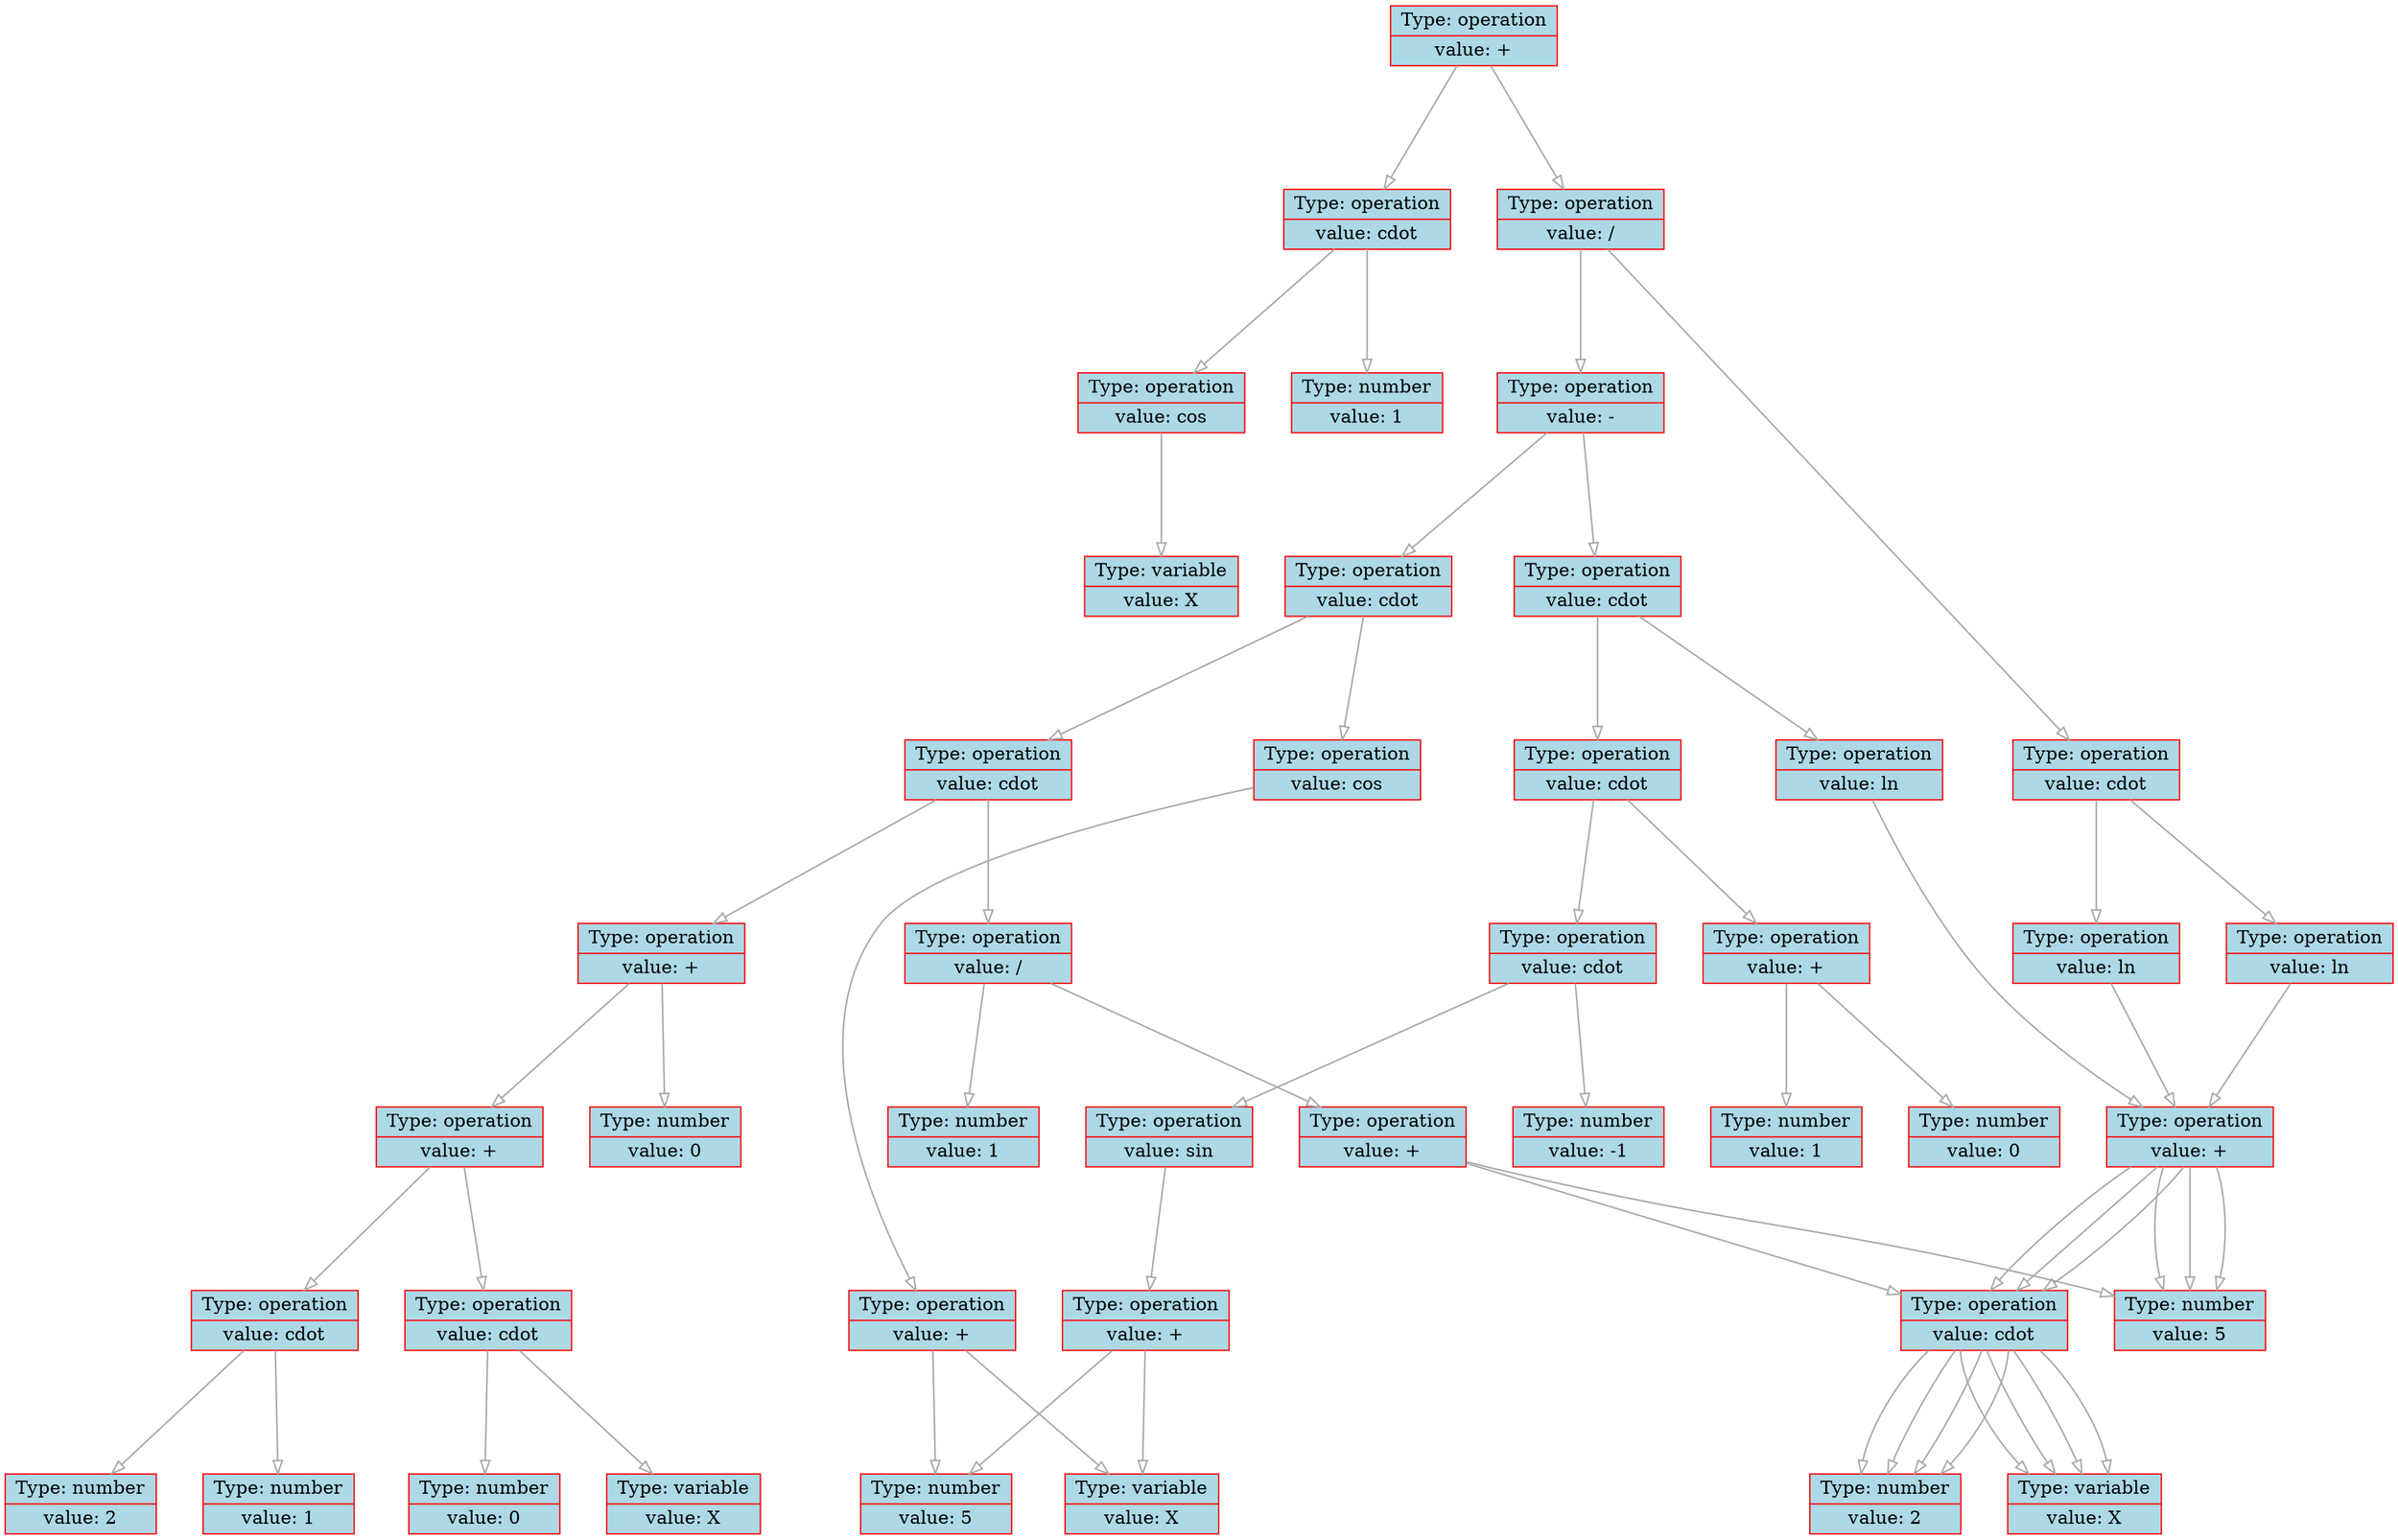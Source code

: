 
    digraph g {
        dpi      = 200;
        fontname = "Comic Sans MS";
        fontsize = 20;
        rankdir   =  TB;
        edge [color = darkgrey, arrowhead = onormal, arrowsize = 1, penwidth = 1.2]
        graph[fillcolor = lightgreen, ranksep = 1.3, nodesep = 0.5,
        style = "rounded, filled",color = green, penwidth = 2]

    Node00000253c6fb69c0[shape=record, width=0.2, style="filled", color="red", fillcolor="lightblue",label=" {Type: operation | value: +}"] 
 
Node00000253c6fb6840[shape=record, width=0.2, style="filled", color="red", fillcolor="lightblue",label=" {Type: operation | value: \cdot}"] 
 
Node00000253c6fb6d50[shape=record, width=0.2, style="filled", color="red", fillcolor="lightblue",label=" {Type: operation | value: cos}"] 
 
Node00000253c6fb6cf0[shape=record, width=0.2, style="filled", color="red", fillcolor="lightblue",label=" {Type: variable | value: X}"] 
 
Node00000253c6fb6990[shape=record, width=0.2, style="filled", color="red", fillcolor="lightblue",label=" {Type: number | value: 1}"] 
 
Node00000253c6fb6720[shape=record, width=0.2, style="filled", color="red", fillcolor="lightblue",label=" {Type: operation | value: /}"] 
 
Node00000253c6fb6bd0[shape=record, width=0.2, style="filled", color="red", fillcolor="lightblue",label=" {Type: operation | value: -}"] 
 
Node00000253c6fb6960[shape=record, width=0.2, style="filled", color="red", fillcolor="lightblue",label=" {Type: operation | value: \cdot}"] 
 
Node00000253c6fb6900[shape=record, width=0.2, style="filled", color="red", fillcolor="lightblue",label=" {Type: operation | value: \cdot}"] 
 
Node00000253c6fb6660[shape=record, width=0.2, style="filled", color="red", fillcolor="lightblue",label=" {Type: operation | value: \cdot}"] 
 
Node00000253c6fb6690[shape=record, width=0.2, style="filled", color="red", fillcolor="lightblue",label=" {Type: number | value: -1}"] 
 
Node00000253c6fb6cc0[shape=record, width=0.2, style="filled", color="red", fillcolor="lightblue",label=" {Type: operation | value: sin}"] 
 
Node00000253c6fb67b0[shape=record, width=0.2, style="filled", color="red", fillcolor="lightblue",label=" {Type: operation | value: +}"] 
 
Node00000253c6fb16e0[shape=record, width=0.2, style="filled", color="red", fillcolor="lightblue",label=" {Type: variable | value: X}"] 
 
Node00000253c6fb1710[shape=record, width=0.2, style="filled", color="red", fillcolor="lightblue",label=" {Type: number | value: 5}"] 
 
Node00000253c6fb66f0[shape=record, width=0.2, style="filled", color="red", fillcolor="lightblue",label=" {Type: operation | value: +}"] 
 
Node00000253c6fb6de0[shape=record, width=0.2, style="filled", color="red", fillcolor="lightblue",label=" {Type: number | value: 1}"] 
 
Node00000253c6fb6ab0[shape=record, width=0.2, style="filled", color="red", fillcolor="lightblue",label=" {Type: number | value: 0}"] 
 
Node00000253c6fb69f0[shape=record, width=0.2, style="filled", color="red", fillcolor="lightblue",label=" {Type: operation | value: ln}"] 
 
Node00000253c6fb1860[shape=record, width=0.2, style="filled", color="red", fillcolor="lightblue",label=" {Type: operation | value: +}"] 
 
Node00000253c6fb17a0[shape=record, width=0.2, style="filled", color="red", fillcolor="lightblue",label=" {Type: number | value: 5}"] 
 
Node00000253c6fb1830[shape=record, width=0.2, style="filled", color="red", fillcolor="lightblue",label=" {Type: operation | value: \cdot}"] 
 
Node00000253c6fb17d0[shape=record, width=0.2, style="filled", color="red", fillcolor="lightblue",label=" {Type: number | value: 2}"] 
 
Node00000253c6fb1800[shape=record, width=0.2, style="filled", color="red", fillcolor="lightblue",label=" {Type: variable | value: X}"] 
 
Node00000253c6fb1af0[shape=record, width=0.2, style="filled", color="red", fillcolor="lightblue",label=" {Type: operation | value: \cdot}"] 
 
Node00000253c6fb1ac0[shape=record, width=0.2, style="filled", color="red", fillcolor="lightblue",label=" {Type: operation | value: cos}"] 
 
Node00000253c6fb1740[shape=record, width=0.2, style="filled", color="red", fillcolor="lightblue",label=" {Type: operation | value: +}"] 
 
Node00000253c6fb16e0[shape=record, width=0.2, style="filled", color="red", fillcolor="lightblue",label=" {Type: variable | value: X}"] 
 
Node00000253c6fb1710[shape=record, width=0.2, style="filled", color="red", fillcolor="lightblue",label=" {Type: number | value: 5}"] 
 
Node00000253c6fb1a30[shape=record, width=0.2, style="filled", color="red", fillcolor="lightblue",label=" {Type: operation | value: \cdot}"] 
 
Node00000253c6fb1a00[shape=record, width=0.2, style="filled", color="red", fillcolor="lightblue",label=" {Type: operation | value: /}"] 
 
Node00000253c6fb1bb0[shape=record, width=0.2, style="filled", color="red", fillcolor="lightblue",label=" {Type: number | value: 1}"] 
 
Node00000253c6fb19d0[shape=record, width=0.2, style="filled", color="red", fillcolor="lightblue",label=" {Type: operation | value: +}"] 
 
Node00000253c6fb17a0[shape=record, width=0.2, style="filled", color="red", fillcolor="lightblue",label=" {Type: number | value: 5}"] 
 
Node00000253c6fb1830[shape=record, width=0.2, style="filled", color="red", fillcolor="lightblue",label=" {Type: operation | value: \cdot}"] 
 
Node00000253c6fb17d0[shape=record, width=0.2, style="filled", color="red", fillcolor="lightblue",label=" {Type: number | value: 2}"] 
 
Node00000253c6fb1800[shape=record, width=0.2, style="filled", color="red", fillcolor="lightblue",label=" {Type: variable | value: X}"] 
 
Node00000253c6fb19a0[shape=record, width=0.2, style="filled", color="red", fillcolor="lightblue",label=" {Type: operation | value: +}"] 
 
Node00000253c6fb1cd0[shape=record, width=0.2, style="filled", color="red", fillcolor="lightblue",label=" {Type: number | value: 0}"] 
 
Node00000253c6fb1c40[shape=record, width=0.2, style="filled", color="red", fillcolor="lightblue",label=" {Type: operation | value: +}"] 
 
Node00000253c6fb1b20[shape=record, width=0.2, style="filled", color="red", fillcolor="lightblue",label=" {Type: operation | value: \cdot}"] 
 
Node00000253c6fb1ca0[shape=record, width=0.2, style="filled", color="red", fillcolor="lightblue",label=" {Type: number | value: 0}"] 
 
Node00000253c6fb1970[shape=record, width=0.2, style="filled", color="red", fillcolor="lightblue",label=" {Type: variable | value: X}"] 
 
Node00000253c6fb1a90[shape=record, width=0.2, style="filled", color="red", fillcolor="lightblue",label=" {Type: operation | value: \cdot}"] 
 
Node00000253c6fb1c70[shape=record, width=0.2, style="filled", color="red", fillcolor="lightblue",label=" {Type: number | value: 2}"] 
 
Node00000253c6fb1a60[shape=record, width=0.2, style="filled", color="red", fillcolor="lightblue",label=" {Type: number | value: 1}"] 
 
Node00000253c6fb1be0[shape=record, width=0.2, style="filled", color="red", fillcolor="lightblue",label=" {Type: operation | value: \cdot}"] 
 
Node00000253c6fb1b50[shape=record, width=0.2, style="filled", color="red", fillcolor="lightblue",label=" {Type: operation | value: ln}"] 
 
Node00000253c6fb1860[shape=record, width=0.2, style="filled", color="red", fillcolor="lightblue",label=" {Type: operation | value: +}"] 
 
Node00000253c6fb17a0[shape=record, width=0.2, style="filled", color="red", fillcolor="lightblue",label=" {Type: number | value: 5}"] 
 
Node00000253c6fb1830[shape=record, width=0.2, style="filled", color="red", fillcolor="lightblue",label=" {Type: operation | value: \cdot}"] 
 
Node00000253c6fb17d0[shape=record, width=0.2, style="filled", color="red", fillcolor="lightblue",label=" {Type: number | value: 2}"] 
 
Node00000253c6fb1800[shape=record, width=0.2, style="filled", color="red", fillcolor="lightblue",label=" {Type: variable | value: X}"] 
 
Node00000253c6fb1b80[shape=record, width=0.2, style="filled", color="red", fillcolor="lightblue",label=" {Type: operation | value: ln}"] 
 
Node00000253c6fb1860[shape=record, width=0.2, style="filled", color="red", fillcolor="lightblue",label=" {Type: operation | value: +}"] 
 
Node00000253c6fb17a0[shape=record, width=0.2, style="filled", color="red", fillcolor="lightblue",label=" {Type: number | value: 5}"] 
 
Node00000253c6fb1830[shape=record, width=0.2, style="filled", color="red", fillcolor="lightblue",label=" {Type: operation | value: \cdot}"] 
 
Node00000253c6fb17d0[shape=record, width=0.2, style="filled", color="red", fillcolor="lightblue",label=" {Type: number | value: 2}"] 
 
Node00000253c6fb1800[shape=record, width=0.2, style="filled", color="red", fillcolor="lightblue",label=" {Type: variable | value: X}"] 
 
Node00000253c6fb69c0->Node00000253c6fb6840
Node00000253c6fb6840->Node00000253c6fb6d50
Node00000253c6fb6d50->Node00000253c6fb6cf0
Node00000253c6fb6840->Node00000253c6fb6990
Node00000253c6fb69c0->Node00000253c6fb6720
Node00000253c6fb6720->Node00000253c6fb6bd0
Node00000253c6fb6bd0->Node00000253c6fb6960
Node00000253c6fb6960->Node00000253c6fb6900
Node00000253c6fb6900->Node00000253c6fb6660
Node00000253c6fb6660->Node00000253c6fb6690
Node00000253c6fb6660->Node00000253c6fb6cc0
Node00000253c6fb6cc0->Node00000253c6fb67b0
Node00000253c6fb67b0->Node00000253c6fb16e0
Node00000253c6fb67b0->Node00000253c6fb1710
Node00000253c6fb6900->Node00000253c6fb66f0
Node00000253c6fb66f0->Node00000253c6fb6de0
Node00000253c6fb66f0->Node00000253c6fb6ab0
Node00000253c6fb6960->Node00000253c6fb69f0
Node00000253c6fb69f0->Node00000253c6fb1860
Node00000253c6fb1860->Node00000253c6fb17a0
Node00000253c6fb1860->Node00000253c6fb1830
Node00000253c6fb1830->Node00000253c6fb17d0
Node00000253c6fb1830->Node00000253c6fb1800
Node00000253c6fb6bd0->Node00000253c6fb1af0
Node00000253c6fb1af0->Node00000253c6fb1ac0
Node00000253c6fb1ac0->Node00000253c6fb1740
Node00000253c6fb1740->Node00000253c6fb16e0
Node00000253c6fb1740->Node00000253c6fb1710
Node00000253c6fb1af0->Node00000253c6fb1a30
Node00000253c6fb1a30->Node00000253c6fb1a00
Node00000253c6fb1a00->Node00000253c6fb1bb0
Node00000253c6fb1a00->Node00000253c6fb19d0
Node00000253c6fb19d0->Node00000253c6fb17a0
Node00000253c6fb19d0->Node00000253c6fb1830
Node00000253c6fb1830->Node00000253c6fb17d0
Node00000253c6fb1830->Node00000253c6fb1800
Node00000253c6fb1a30->Node00000253c6fb19a0
Node00000253c6fb19a0->Node00000253c6fb1cd0
Node00000253c6fb19a0->Node00000253c6fb1c40
Node00000253c6fb1c40->Node00000253c6fb1b20
Node00000253c6fb1b20->Node00000253c6fb1ca0
Node00000253c6fb1b20->Node00000253c6fb1970
Node00000253c6fb1c40->Node00000253c6fb1a90
Node00000253c6fb1a90->Node00000253c6fb1c70
Node00000253c6fb1a90->Node00000253c6fb1a60
Node00000253c6fb6720->Node00000253c6fb1be0
Node00000253c6fb1be0->Node00000253c6fb1b50
Node00000253c6fb1b50->Node00000253c6fb1860
Node00000253c6fb1860->Node00000253c6fb17a0
Node00000253c6fb1860->Node00000253c6fb1830
Node00000253c6fb1830->Node00000253c6fb17d0
Node00000253c6fb1830->Node00000253c6fb1800
Node00000253c6fb1be0->Node00000253c6fb1b80
Node00000253c6fb1b80->Node00000253c6fb1860
Node00000253c6fb1860->Node00000253c6fb17a0
Node00000253c6fb1860->Node00000253c6fb1830
Node00000253c6fb1830->Node00000253c6fb17d0
Node00000253c6fb1830->Node00000253c6fb1800
}
